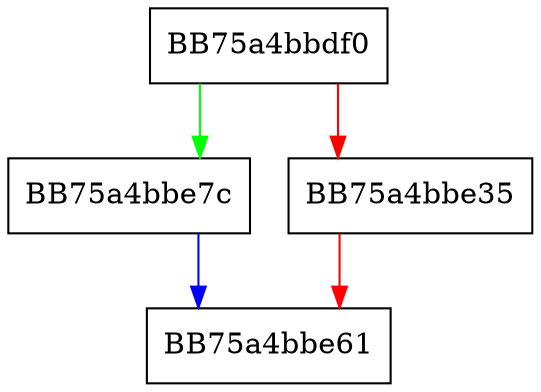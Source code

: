 digraph GetBmStartupActions {
  node [shape="box"];
  graph [splines=ortho];
  BB75a4bbdf0 -> BB75a4bbe7c [color="green"];
  BB75a4bbdf0 -> BB75a4bbe35 [color="red"];
  BB75a4bbe35 -> BB75a4bbe61 [color="red"];
  BB75a4bbe7c -> BB75a4bbe61 [color="blue"];
}